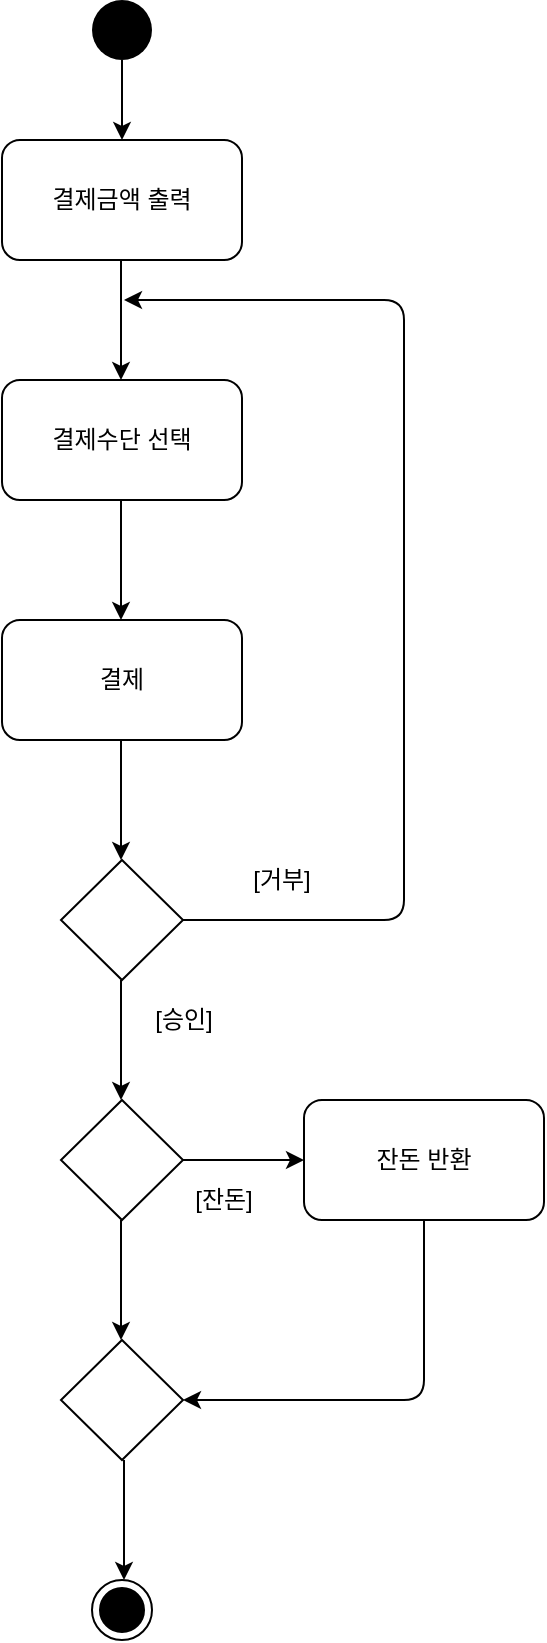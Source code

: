 <mxfile version="13.9.7" type="device"><diagram id="I5rOKLDulZHCpnhm8ujL" name="Page-1"><mxGraphModel dx="1673" dy="896" grid="1" gridSize="10" guides="1" tooltips="1" connect="1" arrows="1" fold="1" page="1" pageScale="1" pageWidth="827" pageHeight="1169" math="0" shadow="0"><root><mxCell id="0"/><mxCell id="1" parent="0"/><mxCell id="PuVu6NG7NU4pwUDtO6sR-1" value="" style="ellipse;fillColor=#000000;strokeColor=none;" parent="1" vertex="1"><mxGeometry x="384" y="30" width="30" height="30" as="geometry"/></mxCell><mxCell id="PuVu6NG7NU4pwUDtO6sR-2" value="" style="endArrow=classic;html=1;" parent="1" edge="1"><mxGeometry width="50" height="50" relative="1" as="geometry"><mxPoint x="398.5" y="160" as="sourcePoint"/><mxPoint x="398.5" y="220" as="targetPoint"/></mxGeometry></mxCell><mxCell id="PuVu6NG7NU4pwUDtO6sR-3" value="결제수단 선택" style="rounded=1;whiteSpace=wrap;html=1;" parent="1" vertex="1"><mxGeometry x="339" y="220" width="120" height="60" as="geometry"/></mxCell><mxCell id="PuVu6NG7NU4pwUDtO6sR-6" value="" style="endArrow=classic;html=1;" parent="1" edge="1"><mxGeometry width="50" height="50" relative="1" as="geometry"><mxPoint x="398.5" y="280" as="sourcePoint"/><mxPoint x="398.5" y="340" as="targetPoint"/></mxGeometry></mxCell><mxCell id="PuVu6NG7NU4pwUDtO6sR-7" value="결제" style="rounded=1;whiteSpace=wrap;html=1;" parent="1" vertex="1"><mxGeometry x="339" y="340" width="120" height="60" as="geometry"/></mxCell><mxCell id="PuVu6NG7NU4pwUDtO6sR-8" value="" style="endArrow=classic;html=1;" parent="1" edge="1"><mxGeometry width="50" height="50" relative="1" as="geometry"><mxPoint x="398.5" y="400" as="sourcePoint"/><mxPoint x="398.5" y="460" as="targetPoint"/></mxGeometry></mxCell><mxCell id="PuVu6NG7NU4pwUDtO6sR-9" value="" style="rhombus;whiteSpace=wrap;html=1;" parent="1" vertex="1"><mxGeometry x="368.5" y="460" width="61" height="60" as="geometry"/></mxCell><mxCell id="PuVu6NG7NU4pwUDtO6sR-10" value="" style="endArrow=classic;html=1;" parent="1" edge="1"><mxGeometry width="50" height="50" relative="1" as="geometry"><mxPoint x="429.5" y="490" as="sourcePoint"/><mxPoint x="400" y="180" as="targetPoint"/><Array as="points"><mxPoint x="540" y="490"/><mxPoint x="540" y="180"/></Array></mxGeometry></mxCell><mxCell id="PuVu6NG7NU4pwUDtO6sR-11" value="" style="endArrow=classic;html=1;" parent="1" edge="1"><mxGeometry width="50" height="50" relative="1" as="geometry"><mxPoint x="398.5" y="520" as="sourcePoint"/><mxPoint x="398.5" y="580" as="targetPoint"/></mxGeometry></mxCell><mxCell id="PuVu6NG7NU4pwUDtO6sR-12" value="" style="rhombus;whiteSpace=wrap;html=1;" parent="1" vertex="1"><mxGeometry x="368.5" y="580" width="61" height="60" as="geometry"/></mxCell><mxCell id="PuVu6NG7NU4pwUDtO6sR-13" value="" style="endArrow=classic;html=1;" parent="1" edge="1"><mxGeometry width="50" height="50" relative="1" as="geometry"><mxPoint x="398.5" y="640" as="sourcePoint"/><mxPoint x="398.5" y="700" as="targetPoint"/></mxGeometry></mxCell><mxCell id="PuVu6NG7NU4pwUDtO6sR-14" value="" style="endArrow=classic;html=1;" parent="1" edge="1"><mxGeometry width="50" height="50" relative="1" as="geometry"><mxPoint x="429.5" y="610" as="sourcePoint"/><mxPoint x="490" y="610" as="targetPoint"/></mxGeometry></mxCell><mxCell id="PuVu6NG7NU4pwUDtO6sR-15" value="잔돈 반환" style="rounded=1;whiteSpace=wrap;html=1;" parent="1" vertex="1"><mxGeometry x="490" y="580" width="120" height="60" as="geometry"/></mxCell><mxCell id="PuVu6NG7NU4pwUDtO6sR-16" value="" style="rhombus;whiteSpace=wrap;html=1;" parent="1" vertex="1"><mxGeometry x="368.5" y="700" width="61" height="60" as="geometry"/></mxCell><mxCell id="PuVu6NG7NU4pwUDtO6sR-17" value="" style="endArrow=classic;html=1;entryX=1;entryY=0.5;entryDx=0;entryDy=0;" parent="1" target="PuVu6NG7NU4pwUDtO6sR-16" edge="1"><mxGeometry width="50" height="50" relative="1" as="geometry"><mxPoint x="550" y="640" as="sourcePoint"/><mxPoint x="600" y="590" as="targetPoint"/><Array as="points"><mxPoint x="550" y="730"/></Array></mxGeometry></mxCell><mxCell id="PuVu6NG7NU4pwUDtO6sR-18" value="" style="endArrow=classic;html=1;" parent="1" edge="1"><mxGeometry width="50" height="50" relative="1" as="geometry"><mxPoint x="400" y="760" as="sourcePoint"/><mxPoint x="400" y="820" as="targetPoint"/></mxGeometry></mxCell><mxCell id="PuVu6NG7NU4pwUDtO6sR-19" value="" style="ellipse;html=1;shape=endState;fillColor=#000000;strokeColor=#000000;" parent="1" vertex="1"><mxGeometry x="384" y="820" width="30" height="30" as="geometry"/></mxCell><mxCell id="PuVu6NG7NU4pwUDtO6sR-21" value="[거부]" style="text;html=1;strokeColor=none;fillColor=none;align=center;verticalAlign=middle;whiteSpace=wrap;rounded=0;" parent="1" vertex="1"><mxGeometry x="459" y="460" width="40" height="20" as="geometry"/></mxCell><mxCell id="PuVu6NG7NU4pwUDtO6sR-22" value="[승인]" style="text;html=1;strokeColor=none;fillColor=none;align=center;verticalAlign=middle;whiteSpace=wrap;rounded=0;" parent="1" vertex="1"><mxGeometry x="410" y="530" width="40" height="20" as="geometry"/></mxCell><mxCell id="PuVu6NG7NU4pwUDtO6sR-24" value="[잔돈]" style="text;html=1;strokeColor=none;fillColor=none;align=center;verticalAlign=middle;whiteSpace=wrap;rounded=0;" parent="1" vertex="1"><mxGeometry x="430" y="620" width="40" height="20" as="geometry"/></mxCell><mxCell id="Z_P8BC42UedGThte3C0T-1" value="결제금액 출력" style="rounded=1;whiteSpace=wrap;html=1;" vertex="1" parent="1"><mxGeometry x="339" y="100" width="120" height="60" as="geometry"/></mxCell><mxCell id="Z_P8BC42UedGThte3C0T-2" value="" style="endArrow=classic;html=1;entryX=0.5;entryY=0;entryDx=0;entryDy=0;" edge="1" parent="1" target="Z_P8BC42UedGThte3C0T-1"><mxGeometry width="50" height="50" relative="1" as="geometry"><mxPoint x="399" y="60" as="sourcePoint"/><mxPoint x="450" y="10" as="targetPoint"/></mxGeometry></mxCell></root></mxGraphModel></diagram></mxfile>
